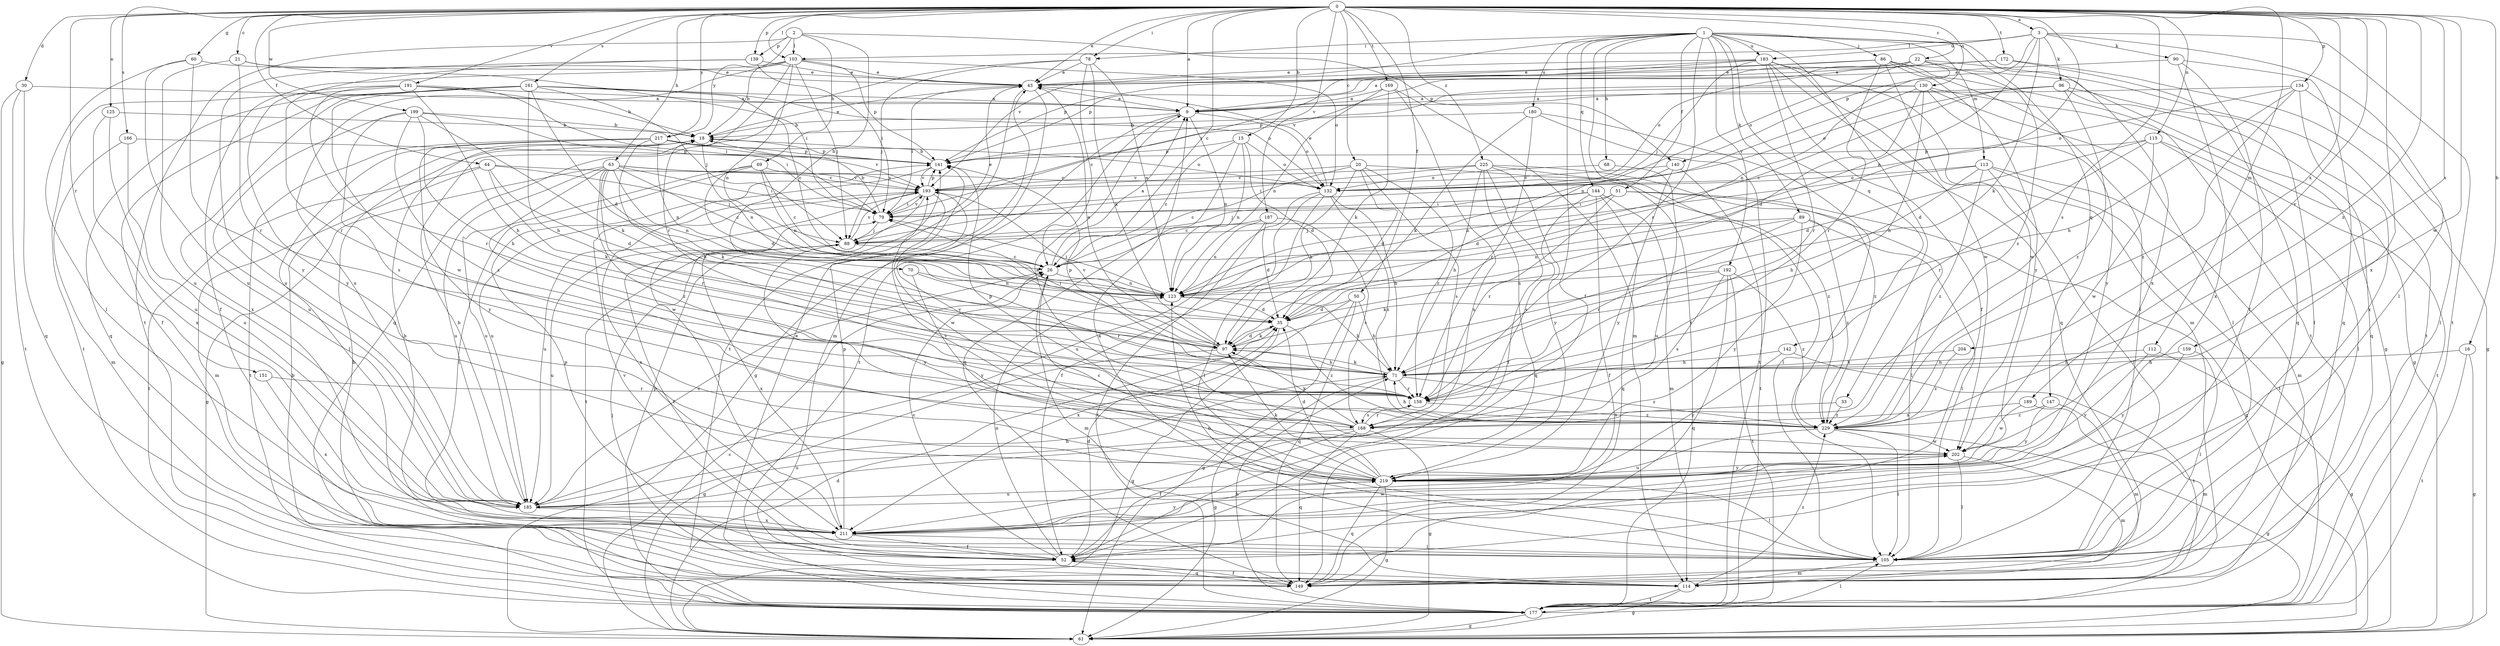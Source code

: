 strict digraph  {
0;
1;
2;
3;
9;
15;
16;
18;
20;
21;
22;
26;
30;
33;
35;
43;
44;
50;
51;
52;
60;
61;
63;
68;
69;
70;
71;
78;
79;
86;
88;
89;
90;
96;
97;
103;
105;
112;
113;
114;
115;
123;
125;
130;
132;
134;
139;
140;
141;
142;
144;
147;
149;
151;
158;
159;
161;
166;
168;
169;
172;
177;
180;
183;
185;
187;
189;
191;
192;
193;
199;
202;
204;
211;
217;
219;
225;
229;
0 -> 3  [label=a];
0 -> 9  [label=a];
0 -> 15  [label=b];
0 -> 16  [label=b];
0 -> 20  [label=c];
0 -> 21  [label=c];
0 -> 22  [label=c];
0 -> 26  [label=c];
0 -> 30  [label=d];
0 -> 43  [label=e];
0 -> 44  [label=f];
0 -> 50  [label=f];
0 -> 60  [label=g];
0 -> 63  [label=h];
0 -> 78  [label=i];
0 -> 103  [label=l];
0 -> 112  [label=m];
0 -> 115  [label=n];
0 -> 123  [label=n];
0 -> 125  [label=o];
0 -> 130  [label=o];
0 -> 134  [label=p];
0 -> 139  [label=p];
0 -> 151  [label=r];
0 -> 159  [label=s];
0 -> 161  [label=s];
0 -> 166  [label=s];
0 -> 168  [label=s];
0 -> 169  [label=t];
0 -> 172  [label=t];
0 -> 187  [label=v];
0 -> 189  [label=v];
0 -> 191  [label=v];
0 -> 199  [label=w];
0 -> 202  [label=w];
0 -> 204  [label=x];
0 -> 211  [label=x];
0 -> 217  [label=y];
0 -> 225  [label=z];
0 -> 229  [label=z];
1 -> 33  [label=d];
1 -> 51  [label=f];
1 -> 52  [label=f];
1 -> 68  [label=h];
1 -> 78  [label=i];
1 -> 86  [label=j];
1 -> 89  [label=k];
1 -> 113  [label=m];
1 -> 142  [label=q];
1 -> 144  [label=q];
1 -> 147  [label=q];
1 -> 158  [label=r];
1 -> 177  [label=t];
1 -> 180  [label=u];
1 -> 183  [label=u];
1 -> 192  [label=v];
1 -> 193  [label=v];
1 -> 211  [label=x];
2 -> 69  [label=h];
2 -> 70  [label=h];
2 -> 103  [label=l];
2 -> 139  [label=p];
2 -> 140  [label=p];
2 -> 177  [label=t];
2 -> 217  [label=y];
3 -> 90  [label=k];
3 -> 96  [label=k];
3 -> 97  [label=k];
3 -> 103  [label=l];
3 -> 105  [label=l];
3 -> 123  [label=n];
3 -> 140  [label=p];
3 -> 177  [label=t];
3 -> 183  [label=u];
9 -> 18  [label=b];
9 -> 61  [label=g];
9 -> 123  [label=n];
9 -> 132  [label=o];
9 -> 177  [label=t];
15 -> 26  [label=c];
15 -> 35  [label=d];
15 -> 123  [label=n];
15 -> 132  [label=o];
15 -> 141  [label=p];
15 -> 149  [label=q];
16 -> 61  [label=g];
16 -> 71  [label=h];
16 -> 177  [label=t];
18 -> 43  [label=e];
18 -> 123  [label=n];
18 -> 141  [label=p];
20 -> 26  [label=c];
20 -> 35  [label=d];
20 -> 97  [label=k];
20 -> 158  [label=r];
20 -> 168  [label=s];
20 -> 193  [label=v];
20 -> 229  [label=z];
21 -> 43  [label=e];
21 -> 79  [label=i];
21 -> 158  [label=r];
21 -> 185  [label=u];
22 -> 9  [label=a];
22 -> 43  [label=e];
22 -> 123  [label=n];
22 -> 132  [label=o];
22 -> 177  [label=t];
22 -> 193  [label=v];
22 -> 229  [label=z];
26 -> 9  [label=a];
26 -> 114  [label=m];
26 -> 123  [label=n];
30 -> 9  [label=a];
30 -> 61  [label=g];
30 -> 149  [label=q];
30 -> 177  [label=t];
33 -> 168  [label=s];
33 -> 229  [label=z];
35 -> 61  [label=g];
35 -> 97  [label=k];
35 -> 229  [label=z];
43 -> 9  [label=a];
43 -> 79  [label=i];
43 -> 114  [label=m];
43 -> 177  [label=t];
44 -> 35  [label=d];
44 -> 88  [label=j];
44 -> 97  [label=k];
44 -> 114  [label=m];
44 -> 177  [label=t];
44 -> 193  [label=v];
50 -> 35  [label=d];
50 -> 61  [label=g];
50 -> 71  [label=h];
50 -> 149  [label=q];
50 -> 211  [label=x];
51 -> 26  [label=c];
51 -> 61  [label=g];
51 -> 79  [label=i];
51 -> 105  [label=l];
51 -> 158  [label=r];
52 -> 26  [label=c];
52 -> 35  [label=d];
52 -> 123  [label=n];
52 -> 141  [label=p];
52 -> 149  [label=q];
52 -> 193  [label=v];
60 -> 43  [label=e];
60 -> 105  [label=l];
60 -> 185  [label=u];
60 -> 219  [label=y];
61 -> 26  [label=c];
61 -> 35  [label=d];
63 -> 26  [label=c];
63 -> 61  [label=g];
63 -> 79  [label=i];
63 -> 97  [label=k];
63 -> 123  [label=n];
63 -> 132  [label=o];
63 -> 158  [label=r];
63 -> 185  [label=u];
63 -> 193  [label=v];
63 -> 202  [label=w];
63 -> 229  [label=z];
68 -> 132  [label=o];
68 -> 185  [label=u];
69 -> 26  [label=c];
69 -> 35  [label=d];
69 -> 105  [label=l];
69 -> 123  [label=n];
69 -> 185  [label=u];
69 -> 193  [label=v];
70 -> 123  [label=n];
70 -> 158  [label=r];
70 -> 219  [label=y];
71 -> 61  [label=g];
71 -> 97  [label=k];
71 -> 141  [label=p];
71 -> 158  [label=r];
71 -> 229  [label=z];
78 -> 26  [label=c];
78 -> 43  [label=e];
78 -> 88  [label=j];
78 -> 97  [label=k];
78 -> 123  [label=n];
78 -> 149  [label=q];
79 -> 18  [label=b];
79 -> 88  [label=j];
79 -> 193  [label=v];
86 -> 43  [label=e];
86 -> 61  [label=g];
86 -> 105  [label=l];
86 -> 141  [label=p];
86 -> 158  [label=r];
86 -> 177  [label=t];
86 -> 202  [label=w];
86 -> 219  [label=y];
88 -> 26  [label=c];
88 -> 43  [label=e];
88 -> 52  [label=f];
88 -> 185  [label=u];
88 -> 193  [label=v];
88 -> 211  [label=x];
88 -> 219  [label=y];
89 -> 88  [label=j];
89 -> 105  [label=l];
89 -> 123  [label=n];
89 -> 158  [label=r];
89 -> 219  [label=y];
89 -> 229  [label=z];
90 -> 43  [label=e];
90 -> 52  [label=f];
90 -> 149  [label=q];
90 -> 211  [label=x];
96 -> 9  [label=a];
96 -> 26  [label=c];
96 -> 105  [label=l];
96 -> 132  [label=o];
96 -> 149  [label=q];
96 -> 229  [label=z];
97 -> 35  [label=d];
97 -> 43  [label=e];
97 -> 61  [label=g];
97 -> 71  [label=h];
97 -> 79  [label=i];
97 -> 193  [label=v];
103 -> 18  [label=b];
103 -> 43  [label=e];
103 -> 52  [label=f];
103 -> 88  [label=j];
103 -> 123  [label=n];
103 -> 132  [label=o];
103 -> 141  [label=p];
103 -> 158  [label=r];
103 -> 185  [label=u];
105 -> 9  [label=a];
105 -> 114  [label=m];
105 -> 123  [label=n];
112 -> 61  [label=g];
112 -> 71  [label=h];
112 -> 219  [label=y];
113 -> 71  [label=h];
113 -> 105  [label=l];
113 -> 114  [label=m];
113 -> 123  [label=n];
113 -> 132  [label=o];
113 -> 177  [label=t];
113 -> 229  [label=z];
114 -> 18  [label=b];
114 -> 61  [label=g];
114 -> 88  [label=j];
114 -> 177  [label=t];
114 -> 229  [label=z];
115 -> 35  [label=d];
115 -> 105  [label=l];
115 -> 141  [label=p];
115 -> 158  [label=r];
115 -> 177  [label=t];
115 -> 202  [label=w];
123 -> 35  [label=d];
123 -> 71  [label=h];
123 -> 79  [label=i];
125 -> 18  [label=b];
125 -> 185  [label=u];
125 -> 211  [label=x];
130 -> 9  [label=a];
130 -> 35  [label=d];
130 -> 61  [label=g];
130 -> 71  [label=h];
130 -> 105  [label=l];
130 -> 123  [label=n];
130 -> 141  [label=p];
130 -> 219  [label=y];
132 -> 43  [label=e];
132 -> 52  [label=f];
132 -> 71  [label=h];
132 -> 105  [label=l];
132 -> 185  [label=u];
132 -> 229  [label=z];
134 -> 9  [label=a];
134 -> 71  [label=h];
134 -> 105  [label=l];
134 -> 132  [label=o];
134 -> 211  [label=x];
134 -> 229  [label=z];
139 -> 43  [label=e];
139 -> 79  [label=i];
139 -> 158  [label=r];
139 -> 185  [label=u];
140 -> 35  [label=d];
140 -> 177  [label=t];
140 -> 193  [label=v];
140 -> 219  [label=y];
141 -> 18  [label=b];
141 -> 185  [label=u];
141 -> 193  [label=v];
142 -> 71  [label=h];
142 -> 177  [label=t];
142 -> 219  [label=y];
144 -> 52  [label=f];
144 -> 79  [label=i];
144 -> 88  [label=j];
144 -> 114  [label=m];
144 -> 149  [label=q];
144 -> 168  [label=s];
147 -> 114  [label=m];
147 -> 219  [label=y];
147 -> 229  [label=z];
149 -> 43  [label=e];
149 -> 52  [label=f];
151 -> 158  [label=r];
151 -> 211  [label=x];
158 -> 168  [label=s];
158 -> 229  [label=z];
159 -> 71  [label=h];
159 -> 105  [label=l];
159 -> 219  [label=y];
161 -> 9  [label=a];
161 -> 26  [label=c];
161 -> 35  [label=d];
161 -> 52  [label=f];
161 -> 71  [label=h];
161 -> 88  [label=j];
161 -> 132  [label=o];
161 -> 149  [label=q];
161 -> 202  [label=w];
161 -> 211  [label=x];
166 -> 114  [label=m];
166 -> 141  [label=p];
166 -> 185  [label=u];
168 -> 9  [label=a];
168 -> 52  [label=f];
168 -> 61  [label=g];
168 -> 97  [label=k];
168 -> 141  [label=p];
168 -> 149  [label=q];
168 -> 158  [label=r];
168 -> 185  [label=u];
168 -> 193  [label=v];
169 -> 9  [label=a];
169 -> 97  [label=k];
169 -> 114  [label=m];
169 -> 123  [label=n];
169 -> 211  [label=x];
172 -> 43  [label=e];
172 -> 61  [label=g];
172 -> 132  [label=o];
172 -> 149  [label=q];
177 -> 18  [label=b];
177 -> 61  [label=g];
177 -> 71  [label=h];
177 -> 105  [label=l];
177 -> 141  [label=p];
180 -> 18  [label=b];
180 -> 97  [label=k];
180 -> 105  [label=l];
180 -> 158  [label=r];
180 -> 177  [label=t];
183 -> 43  [label=e];
183 -> 52  [label=f];
183 -> 79  [label=i];
183 -> 88  [label=j];
183 -> 114  [label=m];
183 -> 141  [label=p];
183 -> 149  [label=q];
183 -> 158  [label=r];
183 -> 202  [label=w];
185 -> 18  [label=b];
185 -> 26  [label=c];
185 -> 71  [label=h];
185 -> 211  [label=x];
187 -> 35  [label=d];
187 -> 88  [label=j];
187 -> 123  [label=n];
187 -> 168  [label=s];
187 -> 177  [label=t];
189 -> 114  [label=m];
189 -> 168  [label=s];
189 -> 202  [label=w];
191 -> 9  [label=a];
191 -> 18  [label=b];
191 -> 71  [label=h];
191 -> 79  [label=i];
191 -> 158  [label=r];
191 -> 177  [label=t];
191 -> 219  [label=y];
192 -> 97  [label=k];
192 -> 123  [label=n];
192 -> 149  [label=q];
192 -> 168  [label=s];
192 -> 177  [label=t];
192 -> 229  [label=z];
193 -> 79  [label=i];
193 -> 141  [label=p];
193 -> 177  [label=t];
193 -> 185  [label=u];
193 -> 202  [label=w];
193 -> 211  [label=x];
199 -> 18  [label=b];
199 -> 71  [label=h];
199 -> 79  [label=i];
199 -> 97  [label=k];
199 -> 168  [label=s];
199 -> 185  [label=u];
199 -> 229  [label=z];
202 -> 105  [label=l];
202 -> 114  [label=m];
202 -> 219  [label=y];
204 -> 71  [label=h];
204 -> 229  [label=z];
211 -> 18  [label=b];
211 -> 52  [label=f];
211 -> 79  [label=i];
211 -> 105  [label=l];
211 -> 141  [label=p];
211 -> 202  [label=w];
211 -> 219  [label=y];
217 -> 71  [label=h];
217 -> 105  [label=l];
217 -> 123  [label=n];
217 -> 132  [label=o];
217 -> 141  [label=p];
217 -> 177  [label=t];
217 -> 193  [label=v];
217 -> 219  [label=y];
219 -> 26  [label=c];
219 -> 35  [label=d];
219 -> 61  [label=g];
219 -> 97  [label=k];
219 -> 105  [label=l];
219 -> 149  [label=q];
219 -> 185  [label=u];
219 -> 193  [label=v];
225 -> 52  [label=f];
225 -> 71  [label=h];
225 -> 79  [label=i];
225 -> 105  [label=l];
225 -> 149  [label=q];
225 -> 193  [label=v];
225 -> 219  [label=y];
225 -> 229  [label=z];
229 -> 61  [label=g];
229 -> 71  [label=h];
229 -> 105  [label=l];
229 -> 185  [label=u];
229 -> 202  [label=w];
}
